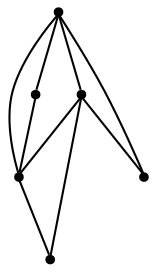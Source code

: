 graph {
  node [shape=point,comment="{\"directed\":false,\"doi\":\"10.1007/978-3-319-50106-2_13\",\"figure\":\"2 (2)\"}"]

  v0 [pos="898.0816221676239,1285.798895389264"]
  v1 [pos="878.8223119515803,1261.7120251462543"]
  v2 [pos="858.4773884743893,1282.1358658927547"]
  v3 [pos="883.1479776538979,1315.1532384203845"]
  v4 [pos="910.5148429206331,1261.1660616831246"]
  v5 [pos="843.520820336083,1260.816075321482"]

  v0 -- v1 [id="-1",pos="898.0816221676239,1285.798895389264 896.9095445555117,1283.4193187858136 895.6635295107213,1277.306003231975 892.2254945310488,1272.5969570841169 888.7915927985266,1267.8879109362588 883.1573410484039,1264.583261369658 878.8223119515803,1261.7120251462543"]
  v0 -- v2 [id="-2",pos="898.0816221676239,1285.798895389264 888.7332186310799,1288.4867448635807 883.3573902104814,1289.232755037053 878.3482761947469,1288.6368116901572 873.3390985905945,1288.040868343261 868.7050290624421,1286.0947050830075 866.3879942983658,1285.123721844947 858.4773884743893,1282.1358658927547 858.4773884743893,1282.1358658927547 858.4773884743893,1282.1358658927547"]
  v1 -- v2 [id="-3",pos="878.8223119515803,1261.7120251462543 873.5433445882402,1264.9583012608223 867.5007280196614,1267.3335539048633 864.187707869183,1270.6006867648198 860.8746877187045,1273.8637500159202 860.2787370680398,1278.0226359165158 858.4773884743893,1282.1358658927547"]
  v0 -- v3 [id="-4",pos="898.0816221676239,1285.798895389264 883.1479776538979,1315.1532384203845 883.1479776538979,1315.1532384203845 883.1479776538979,1315.1532384203845"]
  v4 -- v0 [id="-5",pos="910.5148429206331,1261.1660616831246 898.0816221676239,1285.798895389264 898.0816221676239,1285.798895389264 898.0816221676239,1285.798895389264"]
  v2 -- v5 [id="-8",pos="858.4773884743893,1282.1358658927547 843.520820336083,1260.816075321482 843.520820336083,1260.816075321482 843.520820336083,1260.816075321482"]
  v3 -- v2 [id="-9",pos="883.1479776538979,1315.1532384203845 858.4773884743893,1282.1358658927547 858.4773884743893,1282.1358658927547 858.4773884743893,1282.1358658927547"]
  v1 -- v4 [id="-13",pos="878.8223119515803,1261.7120251462543 910.5148429206331,1261.1660616831246 910.5148429206331,1261.1660616831246 910.5148429206331,1261.1660616831246"]
  v5 -- v1 [id="-14",pos="843.520820336083,1260.816075321482 878.8223119515803,1261.7120251462543 878.8223119515803,1261.7120251462543 878.8223119515803,1261.7120251462543"]
}